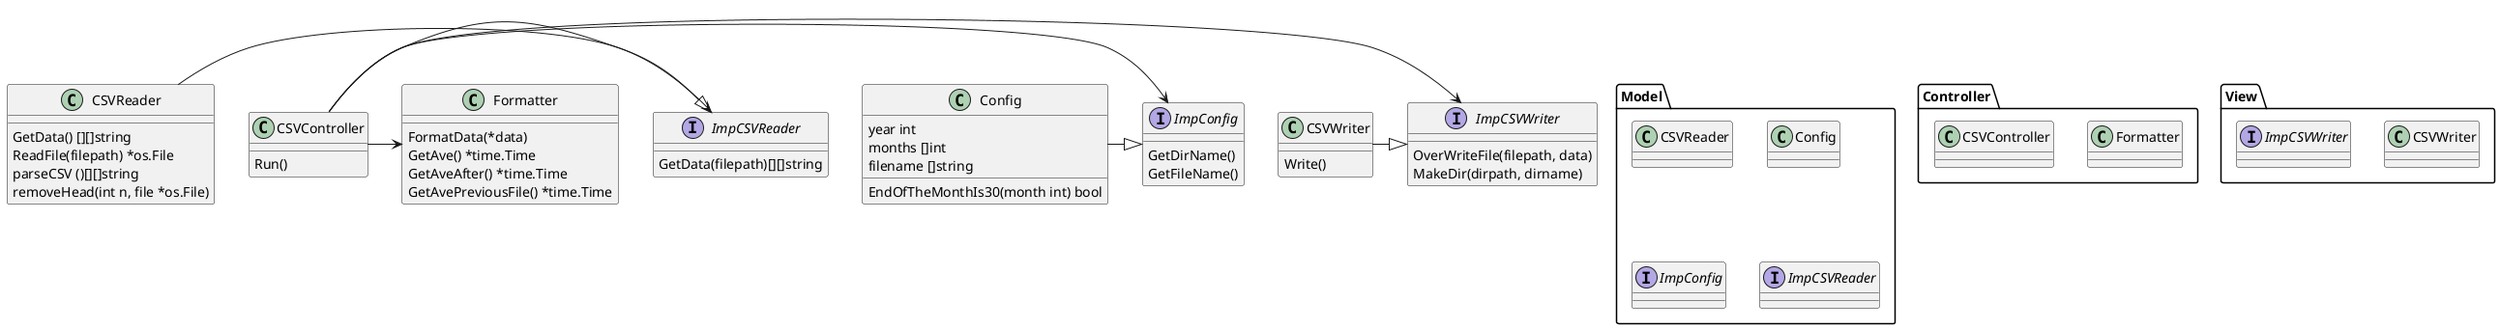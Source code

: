 @startuml

package "Controller"{
    class Formatter
    class CSVController
}

package "Model"{
    class CSVReader
    class Config
    interface ImpConfig
    interface ImpCSVReader

}

package View{
    class CSVWriter
    interface ImpCSVWriter
}

class Config{
    year int
    months []int
    filename []string
    EndOfTheMonthIs30(month int) bool
}

interface ImpConfig{
    GetDirName()
    GetFileName()
}

class CSVReader{
    GetData() [][]string
    ReadFile(filepath) *os.File
    parseCSV ()[][]string
    removeHead(int n, file *os.File)
}

interface ImpCSVReader{
    GetData(filepath)[][]string

}

class CSVController{
    Run()
}

class Formatter{
    FormatData(*data)
    GetAve() *time.Time
    GetAveAfter() *time.Time
    GetAvePreviousFile() *time.Time
}

class CSVWriter{
    Write()
}

interface ImpCSVWriter{
    OverWriteFile(filepath, data)
    MakeDir(dirpath, dirname)

}

CSVReader -|> ImpCSVReader
Config -|> ImpConfig

CSVController -> ImpConfig
CSVController -> ImpCSVReader
CSVController -> Formatter
CSVController -> ImpCSVWriter

CSVWriter -|> ImpCSVWriter

@enduml

